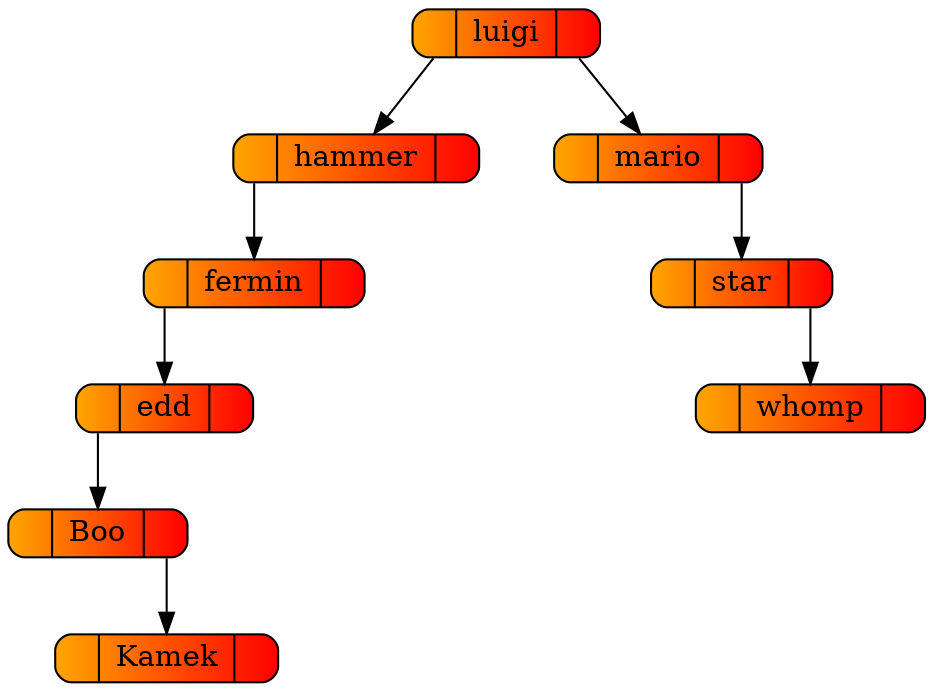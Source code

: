 digraph arbol
{
	rankdir=TB;
	ordering=out;	graph [splines=compound,nodesep=0.5];
	node [shape = record, style="rounded,filled", fillcolor="orange:red",width=0.7,height=0.2];

	NodoBoo[label="<izquierda>|Boo|<derecha>"];
	NodoKamek[label="<izquierda>|Kamek|<derecha>"];
	Nodoedd[label="<izquierda>|edd|<derecha>"];
	Nodofermin[label="<izquierda>|fermin|<derecha>"];
	Nodohammer[label="<izquierda>|hammer|<derecha>"];
	Nodoluigi[label="<izquierda>|luigi|<derecha>"];
	Nodomario[label="<izquierda>|mario|<derecha>"];
	Nodostar[label="<izquierda>|star|<derecha>"];
	Nodowhomp[label="<izquierda>|whomp|<derecha>"];


	NodoBoo:derecha->NodoKamek;
	Nodoedd:izquierda->NodoBoo;
	Nodofermin:izquierda->Nodoedd;
	Nodohammer:izquierda->Nodofermin;
	Nodoluigi:izquierda->Nodohammer;
	Nodoluigi:derecha->Nodomario;
	Nodomario:derecha->Nodostar;
	Nodostar:derecha->Nodowhomp;


}
